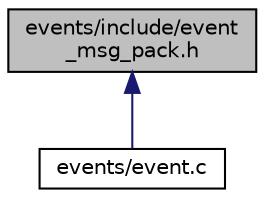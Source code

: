 digraph "events/include/event_msg_pack.h"
{
  edge [fontname="Helvetica",fontsize="10",labelfontname="Helvetica",labelfontsize="10"];
  node [fontname="Helvetica",fontsize="10",shape=record];
  Node25 [label="events/include/event\l_msg_pack.h",height=0.2,width=0.4,color="black", fillcolor="grey75", style="filled", fontcolor="black"];
  Node25 -> Node26 [dir="back",color="midnightblue",fontsize="10",style="solid",fontname="Helvetica"];
  Node26 [label="events/event.c",height=0.2,width=0.4,color="black", fillcolor="white", style="filled",URL="$events_2event_8c.html"];
}
